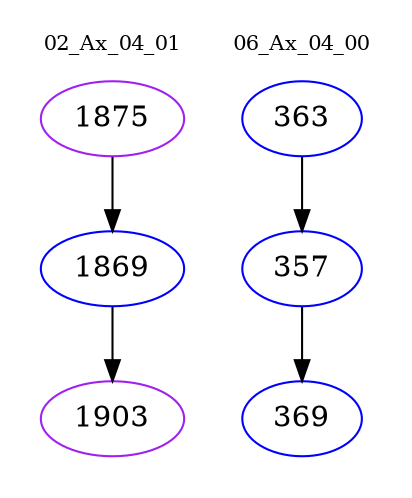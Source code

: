 digraph{
subgraph cluster_0 {
color = white
label = "02_Ax_04_01";
fontsize=10;
T0_1875 [label="1875", color="purple"]
T0_1875 -> T0_1869 [color="black"]
T0_1869 [label="1869", color="blue"]
T0_1869 -> T0_1903 [color="black"]
T0_1903 [label="1903", color="purple"]
}
subgraph cluster_1 {
color = white
label = "06_Ax_04_00";
fontsize=10;
T1_363 [label="363", color="blue"]
T1_363 -> T1_357 [color="black"]
T1_357 [label="357", color="blue"]
T1_357 -> T1_369 [color="black"]
T1_369 [label="369", color="blue"]
}
}

